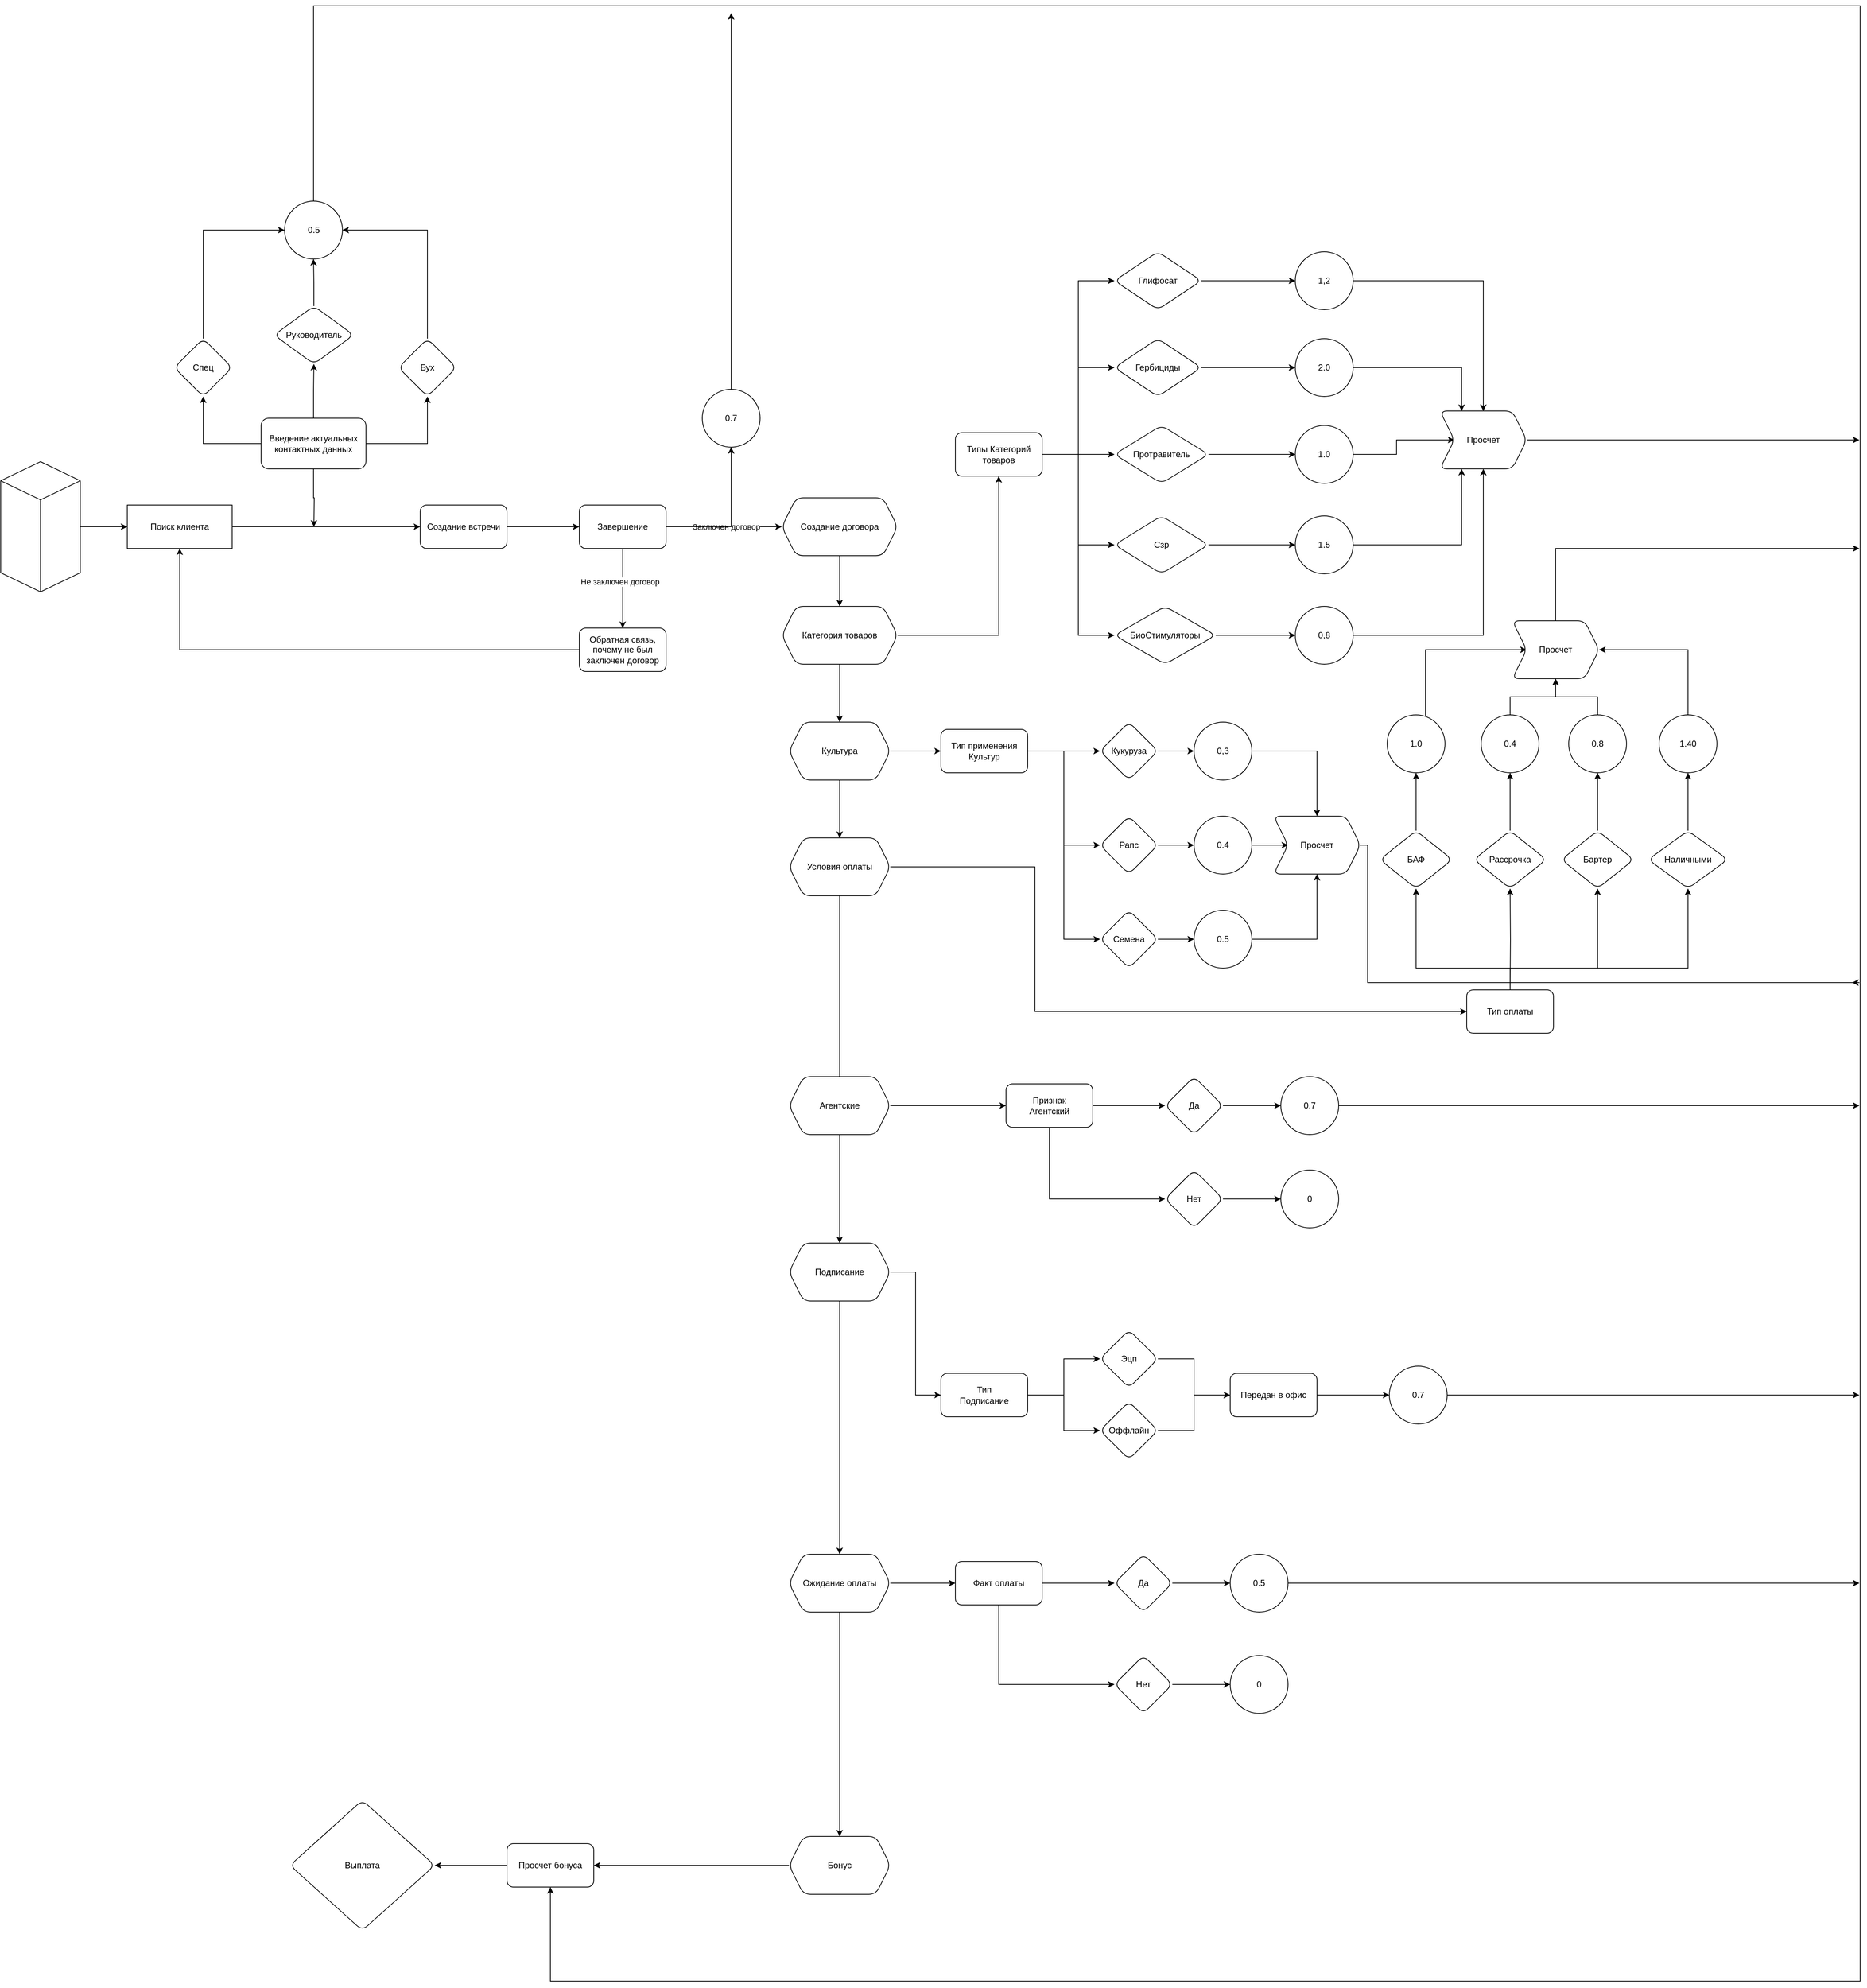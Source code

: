 <mxfile version="22.1.21" type="github">
  <diagram id="C5RBs43oDa-KdzZeNtuy" name="Page-1">
    <mxGraphModel dx="6012" dy="2959" grid="1" gridSize="10" guides="1" tooltips="1" connect="1" arrows="1" fold="1" page="1" pageScale="1" pageWidth="827" pageHeight="1169" math="0" shadow="0">
      <root>
        <mxCell id="WIyWlLk6GJQsqaUBKTNV-0" />
        <mxCell id="WIyWlLk6GJQsqaUBKTNV-1" parent="WIyWlLk6GJQsqaUBKTNV-0" />
        <mxCell id="WIyWlLk6GJQsqaUBKTNV-4" value="Yes" style="rounded=0;html=1;jettySize=auto;orthogonalLoop=1;fontSize=11;endArrow=block;endFill=0;endSize=8;strokeWidth=1;shadow=0;labelBackgroundColor=none;edgeStyle=orthogonalEdgeStyle;" parent="WIyWlLk6GJQsqaUBKTNV-1" edge="1">
          <mxGeometry y="20" relative="1" as="geometry">
            <mxPoint as="offset" />
            <mxPoint x="220" y="290" as="targetPoint" />
          </mxGeometry>
        </mxCell>
        <mxCell id="WIyWlLk6GJQsqaUBKTNV-5" value="No" style="edgeStyle=orthogonalEdgeStyle;rounded=0;html=1;jettySize=auto;orthogonalLoop=1;fontSize=11;endArrow=block;endFill=0;endSize=8;strokeWidth=1;shadow=0;labelBackgroundColor=none;" parent="WIyWlLk6GJQsqaUBKTNV-1" edge="1">
          <mxGeometry y="10" relative="1" as="geometry">
            <mxPoint as="offset" />
            <mxPoint x="270" y="210" as="sourcePoint" />
          </mxGeometry>
        </mxCell>
        <mxCell id="WIyWlLk6GJQsqaUBKTNV-8" value="No" style="rounded=0;html=1;jettySize=auto;orthogonalLoop=1;fontSize=11;endArrow=block;endFill=0;endSize=8;strokeWidth=1;shadow=0;labelBackgroundColor=none;edgeStyle=orthogonalEdgeStyle;" parent="WIyWlLk6GJQsqaUBKTNV-1" edge="1">
          <mxGeometry x="0.333" y="20" relative="1" as="geometry">
            <mxPoint as="offset" />
            <mxPoint x="220" y="430" as="targetPoint" />
          </mxGeometry>
        </mxCell>
        <mxCell id="WIyWlLk6GJQsqaUBKTNV-9" value="Yes" style="edgeStyle=orthogonalEdgeStyle;rounded=0;html=1;jettySize=auto;orthogonalLoop=1;fontSize=11;endArrow=block;endFill=0;endSize=8;strokeWidth=1;shadow=0;labelBackgroundColor=none;" parent="WIyWlLk6GJQsqaUBKTNV-1" edge="1">
          <mxGeometry y="10" relative="1" as="geometry">
            <mxPoint as="offset" />
            <mxPoint x="320" y="330" as="targetPoint" />
          </mxGeometry>
        </mxCell>
        <mxCell id="5p1ZKA-3Zw_9LjytfoNm-26" value="" style="edgeStyle=orthogonalEdgeStyle;rounded=0;orthogonalLoop=1;jettySize=auto;html=1;" parent="WIyWlLk6GJQsqaUBKTNV-1" source="5p1ZKA-3Zw_9LjytfoNm-1" target="5p1ZKA-3Zw_9LjytfoNm-25" edge="1">
          <mxGeometry relative="1" as="geometry" />
        </mxCell>
        <mxCell id="5p1ZKA-3Zw_9LjytfoNm-1" value="" style="html=1;whiteSpace=wrap;shape=isoCube2;backgroundOutline=1;isoAngle=15;" parent="WIyWlLk6GJQsqaUBKTNV-1" vertex="1">
          <mxGeometry x="-320" y="190" width="110" height="180" as="geometry" />
        </mxCell>
        <mxCell id="5p1ZKA-3Zw_9LjytfoNm-12" value="" style="edgeStyle=orthogonalEdgeStyle;rounded=0;orthogonalLoop=1;jettySize=auto;html=1;" parent="WIyWlLk6GJQsqaUBKTNV-1" source="5p1ZKA-3Zw_9LjytfoNm-4" target="5p1ZKA-3Zw_9LjytfoNm-11" edge="1">
          <mxGeometry relative="1" as="geometry" />
        </mxCell>
        <mxCell id="5p1ZKA-3Zw_9LjytfoNm-4" value="Создание встречи" style="rounded=1;whiteSpace=wrap;html=1;" parent="WIyWlLk6GJQsqaUBKTNV-1" vertex="1">
          <mxGeometry x="260" y="250" width="120" height="60" as="geometry" />
        </mxCell>
        <mxCell id="5p1ZKA-3Zw_9LjytfoNm-16" value="" style="edgeStyle=orthogonalEdgeStyle;rounded=0;orthogonalLoop=1;jettySize=auto;html=1;" parent="WIyWlLk6GJQsqaUBKTNV-1" source="5p1ZKA-3Zw_9LjytfoNm-11" target="5p1ZKA-3Zw_9LjytfoNm-15" edge="1">
          <mxGeometry relative="1" as="geometry" />
        </mxCell>
        <mxCell id="5p1ZKA-3Zw_9LjytfoNm-17" value="Не заключен договор" style="edgeLabel;html=1;align=center;verticalAlign=middle;resizable=0;points=[];" parent="5p1ZKA-3Zw_9LjytfoNm-16" vertex="1" connectable="0">
          <mxGeometry x="-0.092" y="-4" relative="1" as="geometry">
            <mxPoint y="-4" as="offset" />
          </mxGeometry>
        </mxCell>
        <mxCell id="5p1ZKA-3Zw_9LjytfoNm-23" style="edgeStyle=orthogonalEdgeStyle;rounded=0;orthogonalLoop=1;jettySize=auto;html=1;entryX=0;entryY=0.5;entryDx=0;entryDy=0;" parent="WIyWlLk6GJQsqaUBKTNV-1" source="5p1ZKA-3Zw_9LjytfoNm-11" target="5p1ZKA-3Zw_9LjytfoNm-21" edge="1">
          <mxGeometry relative="1" as="geometry" />
        </mxCell>
        <mxCell id="5p1ZKA-3Zw_9LjytfoNm-24" value="Заключен договор&lt;br&gt;" style="edgeLabel;html=1;align=center;verticalAlign=middle;resizable=0;points=[];" parent="5p1ZKA-3Zw_9LjytfoNm-23" vertex="1" connectable="0">
          <mxGeometry x="-0.3" y="1" relative="1" as="geometry">
            <mxPoint x="27" y="1" as="offset" />
          </mxGeometry>
        </mxCell>
        <mxCell id="5p1ZKA-3Zw_9LjytfoNm-77" value="" style="edgeStyle=orthogonalEdgeStyle;rounded=0;orthogonalLoop=1;jettySize=auto;html=1;" parent="WIyWlLk6GJQsqaUBKTNV-1" source="5p1ZKA-3Zw_9LjytfoNm-11" target="5p1ZKA-3Zw_9LjytfoNm-76" edge="1">
          <mxGeometry relative="1" as="geometry" />
        </mxCell>
        <mxCell id="5p1ZKA-3Zw_9LjytfoNm-11" value="Завершение" style="whiteSpace=wrap;html=1;rounded=1;" parent="WIyWlLk6GJQsqaUBKTNV-1" vertex="1">
          <mxGeometry x="480" y="250" width="120" height="60" as="geometry" />
        </mxCell>
        <mxCell id="5p1ZKA-3Zw_9LjytfoNm-18" style="edgeStyle=orthogonalEdgeStyle;rounded=0;orthogonalLoop=1;jettySize=auto;html=1;entryX=0.5;entryY=1;entryDx=0;entryDy=0;" parent="WIyWlLk6GJQsqaUBKTNV-1" source="5p1ZKA-3Zw_9LjytfoNm-15" target="5p1ZKA-3Zw_9LjytfoNm-25" edge="1">
          <mxGeometry relative="1" as="geometry">
            <mxPoint x="260" y="450" as="targetPoint" />
          </mxGeometry>
        </mxCell>
        <mxCell id="5p1ZKA-3Zw_9LjytfoNm-15" value="Обратная связь, почему не был заключен договор" style="whiteSpace=wrap;html=1;rounded=1;" parent="WIyWlLk6GJQsqaUBKTNV-1" vertex="1">
          <mxGeometry x="480" y="420" width="120" height="60" as="geometry" />
        </mxCell>
        <mxCell id="5p1ZKA-3Zw_9LjytfoNm-20" value="" style="edgeStyle=orthogonalEdgeStyle;rounded=0;orthogonalLoop=1;jettySize=auto;html=1;" parent="WIyWlLk6GJQsqaUBKTNV-1" source="5p1ZKA-3Zw_9LjytfoNm-21" target="5p1ZKA-3Zw_9LjytfoNm-22" edge="1">
          <mxGeometry relative="1" as="geometry" />
        </mxCell>
        <mxCell id="5p1ZKA-3Zw_9LjytfoNm-21" value="Создание договора" style="shape=hexagon;perimeter=hexagonPerimeter2;whiteSpace=wrap;html=1;fixedSize=1;rounded=1;" parent="WIyWlLk6GJQsqaUBKTNV-1" vertex="1">
          <mxGeometry x="760" y="240" width="160" height="80" as="geometry" />
        </mxCell>
        <mxCell id="5p1ZKA-3Zw_9LjytfoNm-53" value="" style="edgeStyle=orthogonalEdgeStyle;rounded=0;orthogonalLoop=1;jettySize=auto;html=1;" parent="WIyWlLk6GJQsqaUBKTNV-1" source="5p1ZKA-3Zw_9LjytfoNm-22" target="5p1ZKA-3Zw_9LjytfoNm-52" edge="1">
          <mxGeometry relative="1" as="geometry" />
        </mxCell>
        <mxCell id="5p1ZKA-3Zw_9LjytfoNm-67" value="" style="edgeStyle=orthogonalEdgeStyle;rounded=0;orthogonalLoop=1;jettySize=auto;html=1;" parent="WIyWlLk6GJQsqaUBKTNV-1" source="5p1ZKA-3Zw_9LjytfoNm-22" target="5p1ZKA-3Zw_9LjytfoNm-66" edge="1">
          <mxGeometry relative="1" as="geometry" />
        </mxCell>
        <mxCell id="5p1ZKA-3Zw_9LjytfoNm-22" value="Категория товаров&lt;br&gt;" style="shape=hexagon;perimeter=hexagonPerimeter2;whiteSpace=wrap;html=1;fixedSize=1;rounded=1;" parent="WIyWlLk6GJQsqaUBKTNV-1" vertex="1">
          <mxGeometry x="760" y="390" width="160" height="80" as="geometry" />
        </mxCell>
        <mxCell id="5p1ZKA-3Zw_9LjytfoNm-25" value="Поиск клиента" style="whiteSpace=wrap;html=1;" parent="WIyWlLk6GJQsqaUBKTNV-1" vertex="1">
          <mxGeometry x="-145" y="250" width="145" height="60" as="geometry" />
        </mxCell>
        <mxCell id="5p1ZKA-3Zw_9LjytfoNm-34" value="" style="edgeStyle=orthogonalEdgeStyle;rounded=0;orthogonalLoop=1;jettySize=auto;html=1;entryX=0;entryY=0.5;entryDx=0;entryDy=0;" parent="WIyWlLk6GJQsqaUBKTNV-1" source="5p1ZKA-3Zw_9LjytfoNm-25" target="5p1ZKA-3Zw_9LjytfoNm-4" edge="1">
          <mxGeometry relative="1" as="geometry">
            <mxPoint x="320" y="280" as="targetPoint" />
            <mxPoint x="-15" y="280" as="sourcePoint" />
          </mxGeometry>
        </mxCell>
        <mxCell id="5p1ZKA-3Zw_9LjytfoNm-40" style="edgeStyle=orthogonalEdgeStyle;rounded=0;orthogonalLoop=1;jettySize=auto;html=1;" parent="WIyWlLk6GJQsqaUBKTNV-1" source="5p1ZKA-3Zw_9LjytfoNm-33" edge="1">
          <mxGeometry relative="1" as="geometry">
            <mxPoint x="113" y="280" as="targetPoint" />
          </mxGeometry>
        </mxCell>
        <mxCell id="5p1ZKA-3Zw_9LjytfoNm-42" value="" style="edgeStyle=orthogonalEdgeStyle;rounded=0;orthogonalLoop=1;jettySize=auto;html=1;" parent="WIyWlLk6GJQsqaUBKTNV-1" source="5p1ZKA-3Zw_9LjytfoNm-33" target="5p1ZKA-3Zw_9LjytfoNm-41" edge="1">
          <mxGeometry relative="1" as="geometry" />
        </mxCell>
        <mxCell id="5p1ZKA-3Zw_9LjytfoNm-44" value="" style="edgeStyle=orthogonalEdgeStyle;rounded=0;orthogonalLoop=1;jettySize=auto;html=1;" parent="WIyWlLk6GJQsqaUBKTNV-1" source="5p1ZKA-3Zw_9LjytfoNm-33" target="5p1ZKA-3Zw_9LjytfoNm-43" edge="1">
          <mxGeometry relative="1" as="geometry" />
        </mxCell>
        <mxCell id="5p1ZKA-3Zw_9LjytfoNm-46" value="" style="edgeStyle=orthogonalEdgeStyle;rounded=0;orthogonalLoop=1;jettySize=auto;html=1;" parent="WIyWlLk6GJQsqaUBKTNV-1" source="5p1ZKA-3Zw_9LjytfoNm-33" target="5p1ZKA-3Zw_9LjytfoNm-45" edge="1">
          <mxGeometry relative="1" as="geometry" />
        </mxCell>
        <mxCell id="5p1ZKA-3Zw_9LjytfoNm-33" value="Введение актуальных контактных данных" style="rounded=1;whiteSpace=wrap;html=1;" parent="WIyWlLk6GJQsqaUBKTNV-1" vertex="1">
          <mxGeometry x="40" y="130" width="145" height="70" as="geometry" />
        </mxCell>
        <mxCell id="5p1ZKA-3Zw_9LjytfoNm-49" value="" style="edgeStyle=orthogonalEdgeStyle;rounded=0;orthogonalLoop=1;jettySize=auto;html=1;entryX=0;entryY=0.5;entryDx=0;entryDy=0;exitX=0.5;exitY=0;exitDx=0;exitDy=0;" parent="WIyWlLk6GJQsqaUBKTNV-1" source="5p1ZKA-3Zw_9LjytfoNm-41" target="5p1ZKA-3Zw_9LjytfoNm-48" edge="1">
          <mxGeometry relative="1" as="geometry" />
        </mxCell>
        <mxCell id="5p1ZKA-3Zw_9LjytfoNm-41" value="Спец" style="rhombus;whiteSpace=wrap;html=1;rounded=1;" parent="WIyWlLk6GJQsqaUBKTNV-1" vertex="1">
          <mxGeometry x="-80" y="20" width="80" height="80" as="geometry" />
        </mxCell>
        <mxCell id="5p1ZKA-3Zw_9LjytfoNm-50" style="edgeStyle=orthogonalEdgeStyle;rounded=0;orthogonalLoop=1;jettySize=auto;html=1;" parent="WIyWlLk6GJQsqaUBKTNV-1" source="5p1ZKA-3Zw_9LjytfoNm-43" target="5p1ZKA-3Zw_9LjytfoNm-48" edge="1">
          <mxGeometry relative="1" as="geometry" />
        </mxCell>
        <mxCell id="5p1ZKA-3Zw_9LjytfoNm-43" value="Руководитель&lt;br&gt;" style="rhombus;whiteSpace=wrap;html=1;rounded=1;" parent="WIyWlLk6GJQsqaUBKTNV-1" vertex="1">
          <mxGeometry x="58" y="-25" width="110" height="80" as="geometry" />
        </mxCell>
        <mxCell id="5p1ZKA-3Zw_9LjytfoNm-51" style="edgeStyle=orthogonalEdgeStyle;rounded=0;orthogonalLoop=1;jettySize=auto;html=1;exitX=0.5;exitY=0;exitDx=0;exitDy=0;entryX=1;entryY=0.5;entryDx=0;entryDy=0;" parent="WIyWlLk6GJQsqaUBKTNV-1" source="5p1ZKA-3Zw_9LjytfoNm-45" target="5p1ZKA-3Zw_9LjytfoNm-48" edge="1">
          <mxGeometry relative="1" as="geometry" />
        </mxCell>
        <mxCell id="5p1ZKA-3Zw_9LjytfoNm-45" value="Бух" style="rhombus;whiteSpace=wrap;html=1;rounded=1;" parent="WIyWlLk6GJQsqaUBKTNV-1" vertex="1">
          <mxGeometry x="230" y="20" width="80" height="80" as="geometry" />
        </mxCell>
        <mxCell id="RjRyZYwcBxq85FyGvVtr-54" style="edgeStyle=orthogonalEdgeStyle;rounded=0;orthogonalLoop=1;jettySize=auto;html=1;entryX=0.5;entryY=1;entryDx=0;entryDy=0;" edge="1" parent="WIyWlLk6GJQsqaUBKTNV-1" source="5p1ZKA-3Zw_9LjytfoNm-48" target="RjRyZYwcBxq85FyGvVtr-50">
          <mxGeometry relative="1" as="geometry">
            <mxPoint x="460" y="2300" as="targetPoint" />
            <Array as="points">
              <mxPoint x="113" y="-440" />
              <mxPoint x="2251" y="-440" />
              <mxPoint x="2251" y="2290" />
              <mxPoint x="440" y="2290" />
            </Array>
          </mxGeometry>
        </mxCell>
        <mxCell id="5p1ZKA-3Zw_9LjytfoNm-48" value="0.5" style="ellipse;whiteSpace=wrap;html=1;rounded=1;" parent="WIyWlLk6GJQsqaUBKTNV-1" vertex="1">
          <mxGeometry x="72.5" y="-170" width="80" height="80" as="geometry" />
        </mxCell>
        <mxCell id="5p1ZKA-3Zw_9LjytfoNm-57" value="" style="edgeStyle=orthogonalEdgeStyle;rounded=0;orthogonalLoop=1;jettySize=auto;html=1;" parent="WIyWlLk6GJQsqaUBKTNV-1" source="5p1ZKA-3Zw_9LjytfoNm-52" target="5p1ZKA-3Zw_9LjytfoNm-56" edge="1">
          <mxGeometry relative="1" as="geometry" />
        </mxCell>
        <mxCell id="5p1ZKA-3Zw_9LjytfoNm-59" value="" style="edgeStyle=orthogonalEdgeStyle;rounded=0;orthogonalLoop=1;jettySize=auto;html=1;entryX=0;entryY=0.5;entryDx=0;entryDy=0;" parent="WIyWlLk6GJQsqaUBKTNV-1" source="5p1ZKA-3Zw_9LjytfoNm-52" target="5p1ZKA-3Zw_9LjytfoNm-58" edge="1">
          <mxGeometry relative="1" as="geometry" />
        </mxCell>
        <mxCell id="5p1ZKA-3Zw_9LjytfoNm-61" value="" style="edgeStyle=orthogonalEdgeStyle;rounded=0;orthogonalLoop=1;jettySize=auto;html=1;entryX=0;entryY=0.5;entryDx=0;entryDy=0;" parent="WIyWlLk6GJQsqaUBKTNV-1" source="5p1ZKA-3Zw_9LjytfoNm-52" target="5p1ZKA-3Zw_9LjytfoNm-60" edge="1">
          <mxGeometry relative="1" as="geometry">
            <Array as="points">
              <mxPoint x="1170" y="180" />
              <mxPoint x="1170" y="305" />
            </Array>
          </mxGeometry>
        </mxCell>
        <mxCell id="5p1ZKA-3Zw_9LjytfoNm-52" value="Типы Категорий товаров" style="whiteSpace=wrap;html=1;rounded=1;" parent="WIyWlLk6GJQsqaUBKTNV-1" vertex="1">
          <mxGeometry x="1000" y="150" width="120" height="60" as="geometry" />
        </mxCell>
        <mxCell id="RjRyZYwcBxq85FyGvVtr-25" value="" style="edgeStyle=orthogonalEdgeStyle;rounded=0;orthogonalLoop=1;jettySize=auto;html=1;" edge="1" parent="WIyWlLk6GJQsqaUBKTNV-1" source="5p1ZKA-3Zw_9LjytfoNm-56" target="RjRyZYwcBxq85FyGvVtr-24">
          <mxGeometry relative="1" as="geometry" />
        </mxCell>
        <mxCell id="5p1ZKA-3Zw_9LjytfoNm-56" value="Протравитель&lt;br&gt;" style="rhombus;whiteSpace=wrap;html=1;rounded=1;" parent="WIyWlLk6GJQsqaUBKTNV-1" vertex="1">
          <mxGeometry x="1220" y="140" width="130" height="80" as="geometry" />
        </mxCell>
        <mxCell id="RjRyZYwcBxq85FyGvVtr-23" value="" style="edgeStyle=orthogonalEdgeStyle;rounded=0;orthogonalLoop=1;jettySize=auto;html=1;" edge="1" parent="WIyWlLk6GJQsqaUBKTNV-1" source="5p1ZKA-3Zw_9LjytfoNm-58" target="RjRyZYwcBxq85FyGvVtr-22">
          <mxGeometry relative="1" as="geometry" />
        </mxCell>
        <mxCell id="5p1ZKA-3Zw_9LjytfoNm-58" value="Гербициды" style="rhombus;whiteSpace=wrap;html=1;rounded=1;" parent="WIyWlLk6GJQsqaUBKTNV-1" vertex="1">
          <mxGeometry x="1220" y="20" width="120" height="80" as="geometry" />
        </mxCell>
        <mxCell id="RjRyZYwcBxq85FyGvVtr-27" value="" style="edgeStyle=orthogonalEdgeStyle;rounded=0;orthogonalLoop=1;jettySize=auto;html=1;" edge="1" parent="WIyWlLk6GJQsqaUBKTNV-1" source="5p1ZKA-3Zw_9LjytfoNm-60" target="RjRyZYwcBxq85FyGvVtr-26">
          <mxGeometry relative="1" as="geometry" />
        </mxCell>
        <mxCell id="5p1ZKA-3Zw_9LjytfoNm-60" value="Сзр" style="rhombus;whiteSpace=wrap;html=1;rounded=1;" parent="WIyWlLk6GJQsqaUBKTNV-1" vertex="1">
          <mxGeometry x="1220" y="265" width="130" height="80" as="geometry" />
        </mxCell>
        <mxCell id="5p1ZKA-3Zw_9LjytfoNm-62" value="" style="edgeStyle=orthogonalEdgeStyle;rounded=0;orthogonalLoop=1;jettySize=auto;html=1;exitX=1;exitY=0.5;exitDx=0;exitDy=0;entryX=0;entryY=0.5;entryDx=0;entryDy=0;" parent="WIyWlLk6GJQsqaUBKTNV-1" source="5p1ZKA-3Zw_9LjytfoNm-52" target="5p1ZKA-3Zw_9LjytfoNm-63" edge="1">
          <mxGeometry relative="1" as="geometry">
            <mxPoint x="1120" y="300" as="sourcePoint" />
            <Array as="points">
              <mxPoint x="1170" y="180" />
              <mxPoint x="1170" y="430" />
            </Array>
          </mxGeometry>
        </mxCell>
        <mxCell id="RjRyZYwcBxq85FyGvVtr-29" value="" style="edgeStyle=orthogonalEdgeStyle;rounded=0;orthogonalLoop=1;jettySize=auto;html=1;" edge="1" parent="WIyWlLk6GJQsqaUBKTNV-1" source="5p1ZKA-3Zw_9LjytfoNm-63" target="RjRyZYwcBxq85FyGvVtr-28">
          <mxGeometry relative="1" as="geometry" />
        </mxCell>
        <mxCell id="5p1ZKA-3Zw_9LjytfoNm-63" value="БиоСтимуляторы&lt;br&gt;" style="rhombus;whiteSpace=wrap;html=1;rounded=1;" parent="WIyWlLk6GJQsqaUBKTNV-1" vertex="1">
          <mxGeometry x="1220" y="390" width="140" height="80" as="geometry" />
        </mxCell>
        <mxCell id="5p1ZKA-3Zw_9LjytfoNm-64" value="" style="edgeStyle=orthogonalEdgeStyle;rounded=0;orthogonalLoop=1;jettySize=auto;html=1;entryX=0;entryY=0.5;entryDx=0;entryDy=0;exitX=1;exitY=0.5;exitDx=0;exitDy=0;" parent="WIyWlLk6GJQsqaUBKTNV-1" source="5p1ZKA-3Zw_9LjytfoNm-52" target="5p1ZKA-3Zw_9LjytfoNm-65" edge="1">
          <mxGeometry relative="1" as="geometry">
            <mxPoint x="1120" y="160" as="sourcePoint" />
          </mxGeometry>
        </mxCell>
        <mxCell id="RjRyZYwcBxq85FyGvVtr-21" value="" style="edgeStyle=orthogonalEdgeStyle;rounded=0;orthogonalLoop=1;jettySize=auto;html=1;" edge="1" parent="WIyWlLk6GJQsqaUBKTNV-1" source="5p1ZKA-3Zw_9LjytfoNm-65" target="RjRyZYwcBxq85FyGvVtr-20">
          <mxGeometry relative="1" as="geometry" />
        </mxCell>
        <mxCell id="5p1ZKA-3Zw_9LjytfoNm-65" value="Глифосат" style="rhombus;whiteSpace=wrap;html=1;rounded=1;" parent="WIyWlLk6GJQsqaUBKTNV-1" vertex="1">
          <mxGeometry x="1220" y="-100" width="120" height="80" as="geometry" />
        </mxCell>
        <mxCell id="5p1ZKA-3Zw_9LjytfoNm-69" value="" style="edgeStyle=orthogonalEdgeStyle;rounded=0;orthogonalLoop=1;jettySize=auto;html=1;" parent="WIyWlLk6GJQsqaUBKTNV-1" source="5p1ZKA-3Zw_9LjytfoNm-66" target="5p1ZKA-3Zw_9LjytfoNm-68" edge="1">
          <mxGeometry relative="1" as="geometry" />
        </mxCell>
        <mxCell id="5p1ZKA-3Zw_9LjytfoNm-79" value="" style="edgeStyle=orthogonalEdgeStyle;rounded=0;orthogonalLoop=1;jettySize=auto;html=1;" parent="WIyWlLk6GJQsqaUBKTNV-1" source="5p1ZKA-3Zw_9LjytfoNm-66" target="5p1ZKA-3Zw_9LjytfoNm-78" edge="1">
          <mxGeometry relative="1" as="geometry" />
        </mxCell>
        <mxCell id="5p1ZKA-3Zw_9LjytfoNm-66" value="Культура" style="shape=hexagon;perimeter=hexagonPerimeter2;whiteSpace=wrap;html=1;fixedSize=1;rounded=1;" parent="WIyWlLk6GJQsqaUBKTNV-1" vertex="1">
          <mxGeometry x="770" y="550" width="140" height="80" as="geometry" />
        </mxCell>
        <mxCell id="5p1ZKA-3Zw_9LjytfoNm-71" value="" style="edgeStyle=orthogonalEdgeStyle;rounded=0;orthogonalLoop=1;jettySize=auto;html=1;" parent="WIyWlLk6GJQsqaUBKTNV-1" source="5p1ZKA-3Zw_9LjytfoNm-68" target="5p1ZKA-3Zw_9LjytfoNm-70" edge="1">
          <mxGeometry relative="1" as="geometry" />
        </mxCell>
        <mxCell id="5p1ZKA-3Zw_9LjytfoNm-73" value="" style="edgeStyle=orthogonalEdgeStyle;rounded=0;orthogonalLoop=1;jettySize=auto;html=1;entryX=0;entryY=0.5;entryDx=0;entryDy=0;" parent="WIyWlLk6GJQsqaUBKTNV-1" source="5p1ZKA-3Zw_9LjytfoNm-68" target="5p1ZKA-3Zw_9LjytfoNm-72" edge="1">
          <mxGeometry relative="1" as="geometry" />
        </mxCell>
        <mxCell id="5p1ZKA-3Zw_9LjytfoNm-68" value="Тип применения Культур" style="whiteSpace=wrap;html=1;rounded=1;" parent="WIyWlLk6GJQsqaUBKTNV-1" vertex="1">
          <mxGeometry x="980" y="560" width="120" height="60" as="geometry" />
        </mxCell>
        <mxCell id="RjRyZYwcBxq85FyGvVtr-35" value="" style="edgeStyle=orthogonalEdgeStyle;rounded=0;orthogonalLoop=1;jettySize=auto;html=1;" edge="1" parent="WIyWlLk6GJQsqaUBKTNV-1" source="5p1ZKA-3Zw_9LjytfoNm-70" target="RjRyZYwcBxq85FyGvVtr-34">
          <mxGeometry relative="1" as="geometry" />
        </mxCell>
        <mxCell id="5p1ZKA-3Zw_9LjytfoNm-70" value="Кукуруза" style="rhombus;whiteSpace=wrap;html=1;rounded=1;" parent="WIyWlLk6GJQsqaUBKTNV-1" vertex="1">
          <mxGeometry x="1200" y="550" width="80" height="80" as="geometry" />
        </mxCell>
        <mxCell id="RjRyZYwcBxq85FyGvVtr-33" value="" style="edgeStyle=orthogonalEdgeStyle;rounded=0;orthogonalLoop=1;jettySize=auto;html=1;" edge="1" parent="WIyWlLk6GJQsqaUBKTNV-1" source="5p1ZKA-3Zw_9LjytfoNm-72" target="RjRyZYwcBxq85FyGvVtr-32">
          <mxGeometry relative="1" as="geometry" />
        </mxCell>
        <mxCell id="5p1ZKA-3Zw_9LjytfoNm-72" value="Рапс" style="rhombus;whiteSpace=wrap;html=1;rounded=1;" parent="WIyWlLk6GJQsqaUBKTNV-1" vertex="1">
          <mxGeometry x="1200" y="680" width="80" height="80" as="geometry" />
        </mxCell>
        <mxCell id="5p1ZKA-3Zw_9LjytfoNm-74" value="" style="edgeStyle=orthogonalEdgeStyle;rounded=0;orthogonalLoop=1;jettySize=auto;html=1;entryX=0;entryY=0.5;entryDx=0;entryDy=0;exitX=1;exitY=0.5;exitDx=0;exitDy=0;" parent="WIyWlLk6GJQsqaUBKTNV-1" source="5p1ZKA-3Zw_9LjytfoNm-68" target="5p1ZKA-3Zw_9LjytfoNm-75" edge="1">
          <mxGeometry relative="1" as="geometry">
            <mxPoint x="1100" y="720" as="sourcePoint" />
          </mxGeometry>
        </mxCell>
        <mxCell id="RjRyZYwcBxq85FyGvVtr-31" value="" style="edgeStyle=orthogonalEdgeStyle;rounded=0;orthogonalLoop=1;jettySize=auto;html=1;" edge="1" parent="WIyWlLk6GJQsqaUBKTNV-1" source="5p1ZKA-3Zw_9LjytfoNm-75" target="RjRyZYwcBxq85FyGvVtr-30">
          <mxGeometry relative="1" as="geometry" />
        </mxCell>
        <mxCell id="5p1ZKA-3Zw_9LjytfoNm-75" value="Семена" style="rhombus;whiteSpace=wrap;html=1;rounded=1;" parent="WIyWlLk6GJQsqaUBKTNV-1" vertex="1">
          <mxGeometry x="1200" y="810" width="80" height="80" as="geometry" />
        </mxCell>
        <mxCell id="RjRyZYwcBxq85FyGvVtr-56" style="edgeStyle=orthogonalEdgeStyle;rounded=0;orthogonalLoop=1;jettySize=auto;html=1;" edge="1" parent="WIyWlLk6GJQsqaUBKTNV-1" source="5p1ZKA-3Zw_9LjytfoNm-76">
          <mxGeometry relative="1" as="geometry">
            <mxPoint x="690" y="-430" as="targetPoint" />
          </mxGeometry>
        </mxCell>
        <mxCell id="5p1ZKA-3Zw_9LjytfoNm-76" value="0.7" style="ellipse;whiteSpace=wrap;html=1;rounded=1;" parent="WIyWlLk6GJQsqaUBKTNV-1" vertex="1">
          <mxGeometry x="650" y="90" width="80" height="80" as="geometry" />
        </mxCell>
        <mxCell id="5p1ZKA-3Zw_9LjytfoNm-81" value="" style="edgeStyle=orthogonalEdgeStyle;rounded=0;orthogonalLoop=1;jettySize=auto;html=1;" parent="WIyWlLk6GJQsqaUBKTNV-1" source="5p1ZKA-3Zw_9LjytfoNm-78" target="5p1ZKA-3Zw_9LjytfoNm-80" edge="1">
          <mxGeometry relative="1" as="geometry" />
        </mxCell>
        <mxCell id="5p1ZKA-3Zw_9LjytfoNm-85" value="" style="edgeStyle=orthogonalEdgeStyle;rounded=0;orthogonalLoop=1;jettySize=auto;html=1;entryX=0;entryY=0.5;entryDx=0;entryDy=0;" parent="WIyWlLk6GJQsqaUBKTNV-1" source="5p1ZKA-3Zw_9LjytfoNm-78" target="5p1ZKA-3Zw_9LjytfoNm-84" edge="1">
          <mxGeometry relative="1" as="geometry">
            <Array as="points">
              <mxPoint x="1110" y="750" />
              <mxPoint x="1110" y="950" />
            </Array>
          </mxGeometry>
        </mxCell>
        <mxCell id="5p1ZKA-3Zw_9LjytfoNm-78" value="Условия оплаты&lt;br&gt;" style="shape=hexagon;perimeter=hexagonPerimeter2;whiteSpace=wrap;html=1;fixedSize=1;rounded=1;" parent="WIyWlLk6GJQsqaUBKTNV-1" vertex="1">
          <mxGeometry x="770" y="710" width="140" height="80" as="geometry" />
        </mxCell>
        <mxCell id="5p1ZKA-3Zw_9LjytfoNm-83" value="" style="edgeStyle=orthogonalEdgeStyle;rounded=0;orthogonalLoop=1;jettySize=auto;html=1;entryX=0;entryY=0.5;entryDx=0;entryDy=0;" parent="WIyWlLk6GJQsqaUBKTNV-1" source="5p1ZKA-3Zw_9LjytfoNm-80" target="5p1ZKA-3Zw_9LjytfoNm-82" edge="1">
          <mxGeometry relative="1" as="geometry" />
        </mxCell>
        <mxCell id="RjRyZYwcBxq85FyGvVtr-13" value="" style="edgeStyle=orthogonalEdgeStyle;rounded=0;orthogonalLoop=1;jettySize=auto;html=1;" edge="1" parent="WIyWlLk6GJQsqaUBKTNV-1" source="5p1ZKA-3Zw_9LjytfoNm-80" target="RjRyZYwcBxq85FyGvVtr-12">
          <mxGeometry relative="1" as="geometry" />
        </mxCell>
        <mxCell id="5p1ZKA-3Zw_9LjytfoNm-80" value="Подписание" style="shape=hexagon;perimeter=hexagonPerimeter2;whiteSpace=wrap;html=1;fixedSize=1;rounded=1;" parent="WIyWlLk6GJQsqaUBKTNV-1" vertex="1">
          <mxGeometry x="770" y="1270" width="140" height="80" as="geometry" />
        </mxCell>
        <mxCell id="5p1ZKA-3Zw_9LjytfoNm-87" value="" style="edgeStyle=orthogonalEdgeStyle;rounded=0;orthogonalLoop=1;jettySize=auto;html=1;entryX=0;entryY=0.5;entryDx=0;entryDy=0;" parent="WIyWlLk6GJQsqaUBKTNV-1" source="5p1ZKA-3Zw_9LjytfoNm-82" target="5p1ZKA-3Zw_9LjytfoNm-86" edge="1">
          <mxGeometry relative="1" as="geometry" />
        </mxCell>
        <mxCell id="5p1ZKA-3Zw_9LjytfoNm-89" value="" style="edgeStyle=orthogonalEdgeStyle;rounded=0;orthogonalLoop=1;jettySize=auto;html=1;" parent="WIyWlLk6GJQsqaUBKTNV-1" source="5p1ZKA-3Zw_9LjytfoNm-82" target="5p1ZKA-3Zw_9LjytfoNm-88" edge="1">
          <mxGeometry relative="1" as="geometry" />
        </mxCell>
        <mxCell id="5p1ZKA-3Zw_9LjytfoNm-82" value="Тип &lt;br&gt;Подписание" style="whiteSpace=wrap;html=1;rounded=1;" parent="WIyWlLk6GJQsqaUBKTNV-1" vertex="1">
          <mxGeometry x="980" y="1450" width="120" height="60" as="geometry" />
        </mxCell>
        <mxCell id="5p1ZKA-3Zw_9LjytfoNm-96" value="" style="edgeStyle=orthogonalEdgeStyle;rounded=0;orthogonalLoop=1;jettySize=auto;html=1;" parent="WIyWlLk6GJQsqaUBKTNV-1" target="5p1ZKA-3Zw_9LjytfoNm-95" edge="1">
          <mxGeometry relative="1" as="geometry">
            <mxPoint x="1767" y="920" as="sourcePoint" />
          </mxGeometry>
        </mxCell>
        <mxCell id="5p1ZKA-3Zw_9LjytfoNm-103" style="edgeStyle=orthogonalEdgeStyle;rounded=0;orthogonalLoop=1;jettySize=auto;html=1;exitX=0.5;exitY=0;exitDx=0;exitDy=0;" parent="WIyWlLk6GJQsqaUBKTNV-1" edge="1">
          <mxGeometry relative="1" as="geometry">
            <mxPoint x="1888" y="780" as="targetPoint" />
            <mxPoint x="1778" y="920" as="sourcePoint" />
            <Array as="points">
              <mxPoint x="1767" y="920" />
              <mxPoint x="1767" y="890" />
              <mxPoint x="1888" y="890" />
            </Array>
          </mxGeometry>
        </mxCell>
        <mxCell id="5p1ZKA-3Zw_9LjytfoNm-106" value="" style="edgeStyle=orthogonalEdgeStyle;rounded=0;orthogonalLoop=1;jettySize=auto;html=1;exitX=0.5;exitY=0;exitDx=0;exitDy=0;entryX=0.5;entryY=1;entryDx=0;entryDy=0;" parent="WIyWlLk6GJQsqaUBKTNV-1" source="5p1ZKA-3Zw_9LjytfoNm-84" target="5p1ZKA-3Zw_9LjytfoNm-99" edge="1">
          <mxGeometry relative="1" as="geometry">
            <mxPoint x="1778" y="920" as="sourcePoint" />
            <Array as="points">
              <mxPoint x="1767" y="890" />
              <mxPoint x="2013" y="890" />
            </Array>
          </mxGeometry>
        </mxCell>
        <mxCell id="5p1ZKA-3Zw_9LjytfoNm-111" style="edgeStyle=orthogonalEdgeStyle;rounded=0;orthogonalLoop=1;jettySize=auto;html=1;entryX=0.5;entryY=1;entryDx=0;entryDy=0;" parent="WIyWlLk6GJQsqaUBKTNV-1" source="5p1ZKA-3Zw_9LjytfoNm-84" target="5p1ZKA-3Zw_9LjytfoNm-110" edge="1">
          <mxGeometry relative="1" as="geometry">
            <Array as="points">
              <mxPoint x="1767" y="890" />
              <mxPoint x="1637" y="890" />
            </Array>
          </mxGeometry>
        </mxCell>
        <mxCell id="5p1ZKA-3Zw_9LjytfoNm-84" value="Тип оплаты" style="whiteSpace=wrap;html=1;rounded=1;" parent="WIyWlLk6GJQsqaUBKTNV-1" vertex="1">
          <mxGeometry x="1707" y="920" width="120" height="60" as="geometry" />
        </mxCell>
        <mxCell id="5p1ZKA-3Zw_9LjytfoNm-91" value="" style="edgeStyle=orthogonalEdgeStyle;rounded=0;orthogonalLoop=1;jettySize=auto;html=1;" parent="WIyWlLk6GJQsqaUBKTNV-1" source="5p1ZKA-3Zw_9LjytfoNm-86" target="5p1ZKA-3Zw_9LjytfoNm-90" edge="1">
          <mxGeometry relative="1" as="geometry" />
        </mxCell>
        <mxCell id="5p1ZKA-3Zw_9LjytfoNm-86" value="Оффлайн" style="rhombus;whiteSpace=wrap;html=1;rounded=1;" parent="WIyWlLk6GJQsqaUBKTNV-1" vertex="1">
          <mxGeometry x="1200" y="1489" width="80" height="80" as="geometry" />
        </mxCell>
        <mxCell id="5p1ZKA-3Zw_9LjytfoNm-92" style="edgeStyle=orthogonalEdgeStyle;rounded=0;orthogonalLoop=1;jettySize=auto;html=1;entryX=0;entryY=0.5;entryDx=0;entryDy=0;" parent="WIyWlLk6GJQsqaUBKTNV-1" source="5p1ZKA-3Zw_9LjytfoNm-88" target="5p1ZKA-3Zw_9LjytfoNm-90" edge="1">
          <mxGeometry relative="1" as="geometry" />
        </mxCell>
        <mxCell id="5p1ZKA-3Zw_9LjytfoNm-88" value="Эцп" style="rhombus;whiteSpace=wrap;html=1;rounded=1;" parent="WIyWlLk6GJQsqaUBKTNV-1" vertex="1">
          <mxGeometry x="1200" y="1390" width="80" height="80" as="geometry" />
        </mxCell>
        <mxCell id="5p1ZKA-3Zw_9LjytfoNm-94" value="" style="edgeStyle=orthogonalEdgeStyle;rounded=0;orthogonalLoop=1;jettySize=auto;html=1;" parent="WIyWlLk6GJQsqaUBKTNV-1" source="5p1ZKA-3Zw_9LjytfoNm-90" target="5p1ZKA-3Zw_9LjytfoNm-93" edge="1">
          <mxGeometry relative="1" as="geometry" />
        </mxCell>
        <mxCell id="5p1ZKA-3Zw_9LjytfoNm-90" value="Передан в офис" style="whiteSpace=wrap;html=1;rounded=1;" parent="WIyWlLk6GJQsqaUBKTNV-1" vertex="1">
          <mxGeometry x="1380" y="1450" width="120" height="60" as="geometry" />
        </mxCell>
        <mxCell id="RjRyZYwcBxq85FyGvVtr-84" style="edgeStyle=orthogonalEdgeStyle;rounded=0;orthogonalLoop=1;jettySize=auto;html=1;" edge="1" parent="WIyWlLk6GJQsqaUBKTNV-1" source="5p1ZKA-3Zw_9LjytfoNm-93">
          <mxGeometry relative="1" as="geometry">
            <mxPoint x="2250" y="1480.0" as="targetPoint" />
          </mxGeometry>
        </mxCell>
        <mxCell id="5p1ZKA-3Zw_9LjytfoNm-93" value="0.7&lt;br&gt;" style="ellipse;whiteSpace=wrap;html=1;rounded=1;" parent="WIyWlLk6GJQsqaUBKTNV-1" vertex="1">
          <mxGeometry x="1600" y="1440" width="80" height="80" as="geometry" />
        </mxCell>
        <mxCell id="RjRyZYwcBxq85FyGvVtr-39" value="" style="edgeStyle=orthogonalEdgeStyle;rounded=0;orthogonalLoop=1;jettySize=auto;html=1;" edge="1" parent="WIyWlLk6GJQsqaUBKTNV-1" source="5p1ZKA-3Zw_9LjytfoNm-95" target="RjRyZYwcBxq85FyGvVtr-38">
          <mxGeometry relative="1" as="geometry" />
        </mxCell>
        <mxCell id="5p1ZKA-3Zw_9LjytfoNm-95" value="Рассрочка" style="rhombus;whiteSpace=wrap;html=1;rounded=1;" parent="WIyWlLk6GJQsqaUBKTNV-1" vertex="1">
          <mxGeometry x="1717" y="700" width="100" height="80" as="geometry" />
        </mxCell>
        <mxCell id="RjRyZYwcBxq85FyGvVtr-43" value="" style="edgeStyle=orthogonalEdgeStyle;rounded=0;orthogonalLoop=1;jettySize=auto;html=1;" edge="1" parent="WIyWlLk6GJQsqaUBKTNV-1" source="5p1ZKA-3Zw_9LjytfoNm-99" target="RjRyZYwcBxq85FyGvVtr-42">
          <mxGeometry relative="1" as="geometry" />
        </mxCell>
        <mxCell id="5p1ZKA-3Zw_9LjytfoNm-99" value="Наличными" style="rhombus;whiteSpace=wrap;html=1;rounded=1;" parent="WIyWlLk6GJQsqaUBKTNV-1" vertex="1">
          <mxGeometry x="1958" y="700" width="110" height="80" as="geometry" />
        </mxCell>
        <mxCell id="RjRyZYwcBxq85FyGvVtr-41" value="" style="edgeStyle=orthogonalEdgeStyle;rounded=0;orthogonalLoop=1;jettySize=auto;html=1;" edge="1" parent="WIyWlLk6GJQsqaUBKTNV-1" source="5p1ZKA-3Zw_9LjytfoNm-105" target="RjRyZYwcBxq85FyGvVtr-40">
          <mxGeometry relative="1" as="geometry" />
        </mxCell>
        <mxCell id="5p1ZKA-3Zw_9LjytfoNm-105" value="Бартер" style="rhombus;whiteSpace=wrap;html=1;rounded=1;" parent="WIyWlLk6GJQsqaUBKTNV-1" vertex="1">
          <mxGeometry x="1838" y="700" width="100" height="80" as="geometry" />
        </mxCell>
        <mxCell id="RjRyZYwcBxq85FyGvVtr-37" value="" style="edgeStyle=orthogonalEdgeStyle;rounded=0;orthogonalLoop=1;jettySize=auto;html=1;" edge="1" parent="WIyWlLk6GJQsqaUBKTNV-1" source="5p1ZKA-3Zw_9LjytfoNm-110" target="RjRyZYwcBxq85FyGvVtr-36">
          <mxGeometry relative="1" as="geometry" />
        </mxCell>
        <mxCell id="5p1ZKA-3Zw_9LjytfoNm-110" value="БАФ" style="rhombus;whiteSpace=wrap;html=1;rounded=1;" parent="WIyWlLk6GJQsqaUBKTNV-1" vertex="1">
          <mxGeometry x="1587" y="700" width="100" height="80" as="geometry" />
        </mxCell>
        <mxCell id="RjRyZYwcBxq85FyGvVtr-3" value="" style="edgeStyle=orthogonalEdgeStyle;rounded=0;orthogonalLoop=1;jettySize=auto;html=1;" edge="1" parent="WIyWlLk6GJQsqaUBKTNV-1" source="RjRyZYwcBxq85FyGvVtr-0" target="RjRyZYwcBxq85FyGvVtr-2">
          <mxGeometry relative="1" as="geometry" />
        </mxCell>
        <mxCell id="RjRyZYwcBxq85FyGvVtr-0" value="Агентские" style="shape=hexagon;perimeter=hexagonPerimeter2;whiteSpace=wrap;html=1;fixedSize=1;rounded=1;" vertex="1" parent="WIyWlLk6GJQsqaUBKTNV-1">
          <mxGeometry x="770" y="1040" width="140" height="80" as="geometry" />
        </mxCell>
        <mxCell id="RjRyZYwcBxq85FyGvVtr-5" value="" style="edgeStyle=orthogonalEdgeStyle;rounded=0;orthogonalLoop=1;jettySize=auto;html=1;" edge="1" parent="WIyWlLk6GJQsqaUBKTNV-1" source="RjRyZYwcBxq85FyGvVtr-2" target="RjRyZYwcBxq85FyGvVtr-4">
          <mxGeometry relative="1" as="geometry" />
        </mxCell>
        <mxCell id="RjRyZYwcBxq85FyGvVtr-7" value="" style="edgeStyle=orthogonalEdgeStyle;rounded=0;orthogonalLoop=1;jettySize=auto;html=1;" edge="1" parent="WIyWlLk6GJQsqaUBKTNV-1" source="RjRyZYwcBxq85FyGvVtr-2" target="RjRyZYwcBxq85FyGvVtr-6">
          <mxGeometry relative="1" as="geometry">
            <Array as="points">
              <mxPoint x="1130" y="1209" />
            </Array>
          </mxGeometry>
        </mxCell>
        <mxCell id="RjRyZYwcBxq85FyGvVtr-2" value="Признак&lt;br&gt;Агентский" style="whiteSpace=wrap;html=1;rounded=1;" vertex="1" parent="WIyWlLk6GJQsqaUBKTNV-1">
          <mxGeometry x="1070" y="1050" width="120" height="60" as="geometry" />
        </mxCell>
        <mxCell id="RjRyZYwcBxq85FyGvVtr-9" value="" style="edgeStyle=orthogonalEdgeStyle;rounded=0;orthogonalLoop=1;jettySize=auto;html=1;" edge="1" parent="WIyWlLk6GJQsqaUBKTNV-1" source="RjRyZYwcBxq85FyGvVtr-4" target="RjRyZYwcBxq85FyGvVtr-8">
          <mxGeometry relative="1" as="geometry" />
        </mxCell>
        <mxCell id="RjRyZYwcBxq85FyGvVtr-4" value="Да" style="rhombus;whiteSpace=wrap;html=1;rounded=1;" vertex="1" parent="WIyWlLk6GJQsqaUBKTNV-1">
          <mxGeometry x="1290" y="1040" width="80" height="80" as="geometry" />
        </mxCell>
        <mxCell id="RjRyZYwcBxq85FyGvVtr-11" value="" style="edgeStyle=orthogonalEdgeStyle;rounded=0;orthogonalLoop=1;jettySize=auto;html=1;" edge="1" parent="WIyWlLk6GJQsqaUBKTNV-1" source="RjRyZYwcBxq85FyGvVtr-6" target="RjRyZYwcBxq85FyGvVtr-10">
          <mxGeometry relative="1" as="geometry" />
        </mxCell>
        <mxCell id="RjRyZYwcBxq85FyGvVtr-6" value="Нет" style="rhombus;whiteSpace=wrap;html=1;rounded=1;" vertex="1" parent="WIyWlLk6GJQsqaUBKTNV-1">
          <mxGeometry x="1290" y="1169" width="80" height="80" as="geometry" />
        </mxCell>
        <mxCell id="RjRyZYwcBxq85FyGvVtr-83" style="edgeStyle=orthogonalEdgeStyle;rounded=0;orthogonalLoop=1;jettySize=auto;html=1;" edge="1" parent="WIyWlLk6GJQsqaUBKTNV-1" source="RjRyZYwcBxq85FyGvVtr-8">
          <mxGeometry relative="1" as="geometry">
            <mxPoint x="2250" y="1080.0" as="targetPoint" />
          </mxGeometry>
        </mxCell>
        <mxCell id="RjRyZYwcBxq85FyGvVtr-8" value="0.7&lt;br&gt;" style="ellipse;whiteSpace=wrap;html=1;rounded=1;" vertex="1" parent="WIyWlLk6GJQsqaUBKTNV-1">
          <mxGeometry x="1450" y="1040" width="80" height="80" as="geometry" />
        </mxCell>
        <mxCell id="RjRyZYwcBxq85FyGvVtr-10" value="0" style="ellipse;whiteSpace=wrap;html=1;rounded=1;" vertex="1" parent="WIyWlLk6GJQsqaUBKTNV-1">
          <mxGeometry x="1450" y="1169" width="80" height="80" as="geometry" />
        </mxCell>
        <mxCell id="RjRyZYwcBxq85FyGvVtr-15" value="" style="edgeStyle=orthogonalEdgeStyle;rounded=0;orthogonalLoop=1;jettySize=auto;html=1;" edge="1" parent="WIyWlLk6GJQsqaUBKTNV-1" source="RjRyZYwcBxq85FyGvVtr-12" target="RjRyZYwcBxq85FyGvVtr-14">
          <mxGeometry relative="1" as="geometry" />
        </mxCell>
        <mxCell id="RjRyZYwcBxq85FyGvVtr-49" value="" style="edgeStyle=orthogonalEdgeStyle;rounded=0;orthogonalLoop=1;jettySize=auto;html=1;" edge="1" parent="WIyWlLk6GJQsqaUBKTNV-1" source="RjRyZYwcBxq85FyGvVtr-12" target="RjRyZYwcBxq85FyGvVtr-48">
          <mxGeometry relative="1" as="geometry" />
        </mxCell>
        <mxCell id="RjRyZYwcBxq85FyGvVtr-12" value="Ожидание оплаты" style="shape=hexagon;perimeter=hexagonPerimeter2;whiteSpace=wrap;html=1;fixedSize=1;rounded=1;" vertex="1" parent="WIyWlLk6GJQsqaUBKTNV-1">
          <mxGeometry x="770" y="1700" width="140" height="80" as="geometry" />
        </mxCell>
        <mxCell id="RjRyZYwcBxq85FyGvVtr-17" value="" style="edgeStyle=orthogonalEdgeStyle;rounded=0;orthogonalLoop=1;jettySize=auto;html=1;" edge="1" parent="WIyWlLk6GJQsqaUBKTNV-1" source="RjRyZYwcBxq85FyGvVtr-14" target="RjRyZYwcBxq85FyGvVtr-16">
          <mxGeometry relative="1" as="geometry" />
        </mxCell>
        <mxCell id="RjRyZYwcBxq85FyGvVtr-19" value="" style="edgeStyle=orthogonalEdgeStyle;rounded=0;orthogonalLoop=1;jettySize=auto;html=1;" edge="1" parent="WIyWlLk6GJQsqaUBKTNV-1" source="RjRyZYwcBxq85FyGvVtr-14" target="RjRyZYwcBxq85FyGvVtr-18">
          <mxGeometry relative="1" as="geometry">
            <Array as="points">
              <mxPoint x="1060" y="1880" />
            </Array>
          </mxGeometry>
        </mxCell>
        <mxCell id="RjRyZYwcBxq85FyGvVtr-14" value="Факт оплаты" style="whiteSpace=wrap;html=1;rounded=1;" vertex="1" parent="WIyWlLk6GJQsqaUBKTNV-1">
          <mxGeometry x="1000" y="1710" width="120" height="60" as="geometry" />
        </mxCell>
        <mxCell id="RjRyZYwcBxq85FyGvVtr-45" value="" style="edgeStyle=orthogonalEdgeStyle;rounded=0;orthogonalLoop=1;jettySize=auto;html=1;" edge="1" parent="WIyWlLk6GJQsqaUBKTNV-1" source="RjRyZYwcBxq85FyGvVtr-16" target="RjRyZYwcBxq85FyGvVtr-44">
          <mxGeometry relative="1" as="geometry" />
        </mxCell>
        <mxCell id="RjRyZYwcBxq85FyGvVtr-16" value="Да" style="rhombus;whiteSpace=wrap;html=1;rounded=1;" vertex="1" parent="WIyWlLk6GJQsqaUBKTNV-1">
          <mxGeometry x="1220" y="1700" width="80" height="80" as="geometry" />
        </mxCell>
        <mxCell id="RjRyZYwcBxq85FyGvVtr-47" value="" style="edgeStyle=orthogonalEdgeStyle;rounded=0;orthogonalLoop=1;jettySize=auto;html=1;" edge="1" parent="WIyWlLk6GJQsqaUBKTNV-1" source="RjRyZYwcBxq85FyGvVtr-18" target="RjRyZYwcBxq85FyGvVtr-46">
          <mxGeometry relative="1" as="geometry" />
        </mxCell>
        <mxCell id="RjRyZYwcBxq85FyGvVtr-18" value="Нет" style="rhombus;whiteSpace=wrap;html=1;rounded=1;" vertex="1" parent="WIyWlLk6GJQsqaUBKTNV-1">
          <mxGeometry x="1220" y="1840" width="80" height="80" as="geometry" />
        </mxCell>
        <mxCell id="RjRyZYwcBxq85FyGvVtr-74" style="edgeStyle=orthogonalEdgeStyle;rounded=0;orthogonalLoop=1;jettySize=auto;html=1;entryX=0.5;entryY=0;entryDx=0;entryDy=0;" edge="1" parent="WIyWlLk6GJQsqaUBKTNV-1" source="RjRyZYwcBxq85FyGvVtr-20" target="RjRyZYwcBxq85FyGvVtr-69">
          <mxGeometry relative="1" as="geometry" />
        </mxCell>
        <mxCell id="RjRyZYwcBxq85FyGvVtr-20" value="1,2" style="ellipse;whiteSpace=wrap;html=1;rounded=1;" vertex="1" parent="WIyWlLk6GJQsqaUBKTNV-1">
          <mxGeometry x="1470" y="-100" width="80" height="80" as="geometry" />
        </mxCell>
        <mxCell id="RjRyZYwcBxq85FyGvVtr-73" style="edgeStyle=orthogonalEdgeStyle;rounded=0;orthogonalLoop=1;jettySize=auto;html=1;entryX=0.25;entryY=0;entryDx=0;entryDy=0;" edge="1" parent="WIyWlLk6GJQsqaUBKTNV-1" source="RjRyZYwcBxq85FyGvVtr-22" target="RjRyZYwcBxq85FyGvVtr-69">
          <mxGeometry relative="1" as="geometry" />
        </mxCell>
        <mxCell id="RjRyZYwcBxq85FyGvVtr-22" value="2.0" style="ellipse;whiteSpace=wrap;html=1;rounded=1;" vertex="1" parent="WIyWlLk6GJQsqaUBKTNV-1">
          <mxGeometry x="1470" y="20" width="80" height="80" as="geometry" />
        </mxCell>
        <mxCell id="RjRyZYwcBxq85FyGvVtr-72" style="edgeStyle=orthogonalEdgeStyle;rounded=0;orthogonalLoop=1;jettySize=auto;html=1;entryX=0;entryY=0.5;entryDx=0;entryDy=0;" edge="1" parent="WIyWlLk6GJQsqaUBKTNV-1" source="RjRyZYwcBxq85FyGvVtr-24" target="RjRyZYwcBxq85FyGvVtr-69">
          <mxGeometry relative="1" as="geometry" />
        </mxCell>
        <mxCell id="RjRyZYwcBxq85FyGvVtr-24" value="1.0" style="ellipse;whiteSpace=wrap;html=1;rounded=1;" vertex="1" parent="WIyWlLk6GJQsqaUBKTNV-1">
          <mxGeometry x="1470" y="140" width="80" height="80" as="geometry" />
        </mxCell>
        <mxCell id="RjRyZYwcBxq85FyGvVtr-71" style="edgeStyle=orthogonalEdgeStyle;rounded=0;orthogonalLoop=1;jettySize=auto;html=1;entryX=0.25;entryY=1;entryDx=0;entryDy=0;" edge="1" parent="WIyWlLk6GJQsqaUBKTNV-1" source="RjRyZYwcBxq85FyGvVtr-26" target="RjRyZYwcBxq85FyGvVtr-69">
          <mxGeometry relative="1" as="geometry" />
        </mxCell>
        <mxCell id="RjRyZYwcBxq85FyGvVtr-26" value="1.5" style="ellipse;whiteSpace=wrap;html=1;rounded=1;" vertex="1" parent="WIyWlLk6GJQsqaUBKTNV-1">
          <mxGeometry x="1470" y="265" width="80" height="80" as="geometry" />
        </mxCell>
        <mxCell id="RjRyZYwcBxq85FyGvVtr-70" value="" style="edgeStyle=orthogonalEdgeStyle;rounded=0;orthogonalLoop=1;jettySize=auto;html=1;" edge="1" parent="WIyWlLk6GJQsqaUBKTNV-1" source="RjRyZYwcBxq85FyGvVtr-28" target="RjRyZYwcBxq85FyGvVtr-69">
          <mxGeometry relative="1" as="geometry">
            <Array as="points">
              <mxPoint x="1730" y="430" />
            </Array>
          </mxGeometry>
        </mxCell>
        <mxCell id="RjRyZYwcBxq85FyGvVtr-28" value="0,8" style="ellipse;whiteSpace=wrap;html=1;rounded=1;" vertex="1" parent="WIyWlLk6GJQsqaUBKTNV-1">
          <mxGeometry x="1470" y="390" width="80" height="80" as="geometry" />
        </mxCell>
        <mxCell id="RjRyZYwcBxq85FyGvVtr-80" style="edgeStyle=orthogonalEdgeStyle;rounded=0;orthogonalLoop=1;jettySize=auto;html=1;entryX=0.5;entryY=1;entryDx=0;entryDy=0;" edge="1" parent="WIyWlLk6GJQsqaUBKTNV-1" source="RjRyZYwcBxq85FyGvVtr-30" target="RjRyZYwcBxq85FyGvVtr-78">
          <mxGeometry relative="1" as="geometry" />
        </mxCell>
        <mxCell id="RjRyZYwcBxq85FyGvVtr-30" value="0.5" style="ellipse;whiteSpace=wrap;html=1;rounded=1;" vertex="1" parent="WIyWlLk6GJQsqaUBKTNV-1">
          <mxGeometry x="1330" y="810" width="80" height="80" as="geometry" />
        </mxCell>
        <mxCell id="RjRyZYwcBxq85FyGvVtr-79" value="" style="edgeStyle=orthogonalEdgeStyle;rounded=0;orthogonalLoop=1;jettySize=auto;html=1;" edge="1" parent="WIyWlLk6GJQsqaUBKTNV-1" source="RjRyZYwcBxq85FyGvVtr-32" target="RjRyZYwcBxq85FyGvVtr-78">
          <mxGeometry relative="1" as="geometry" />
        </mxCell>
        <mxCell id="RjRyZYwcBxq85FyGvVtr-32" value="0.4" style="ellipse;whiteSpace=wrap;html=1;rounded=1;" vertex="1" parent="WIyWlLk6GJQsqaUBKTNV-1">
          <mxGeometry x="1330" y="680" width="80" height="80" as="geometry" />
        </mxCell>
        <mxCell id="RjRyZYwcBxq85FyGvVtr-81" style="edgeStyle=orthogonalEdgeStyle;rounded=0;orthogonalLoop=1;jettySize=auto;html=1;entryX=0.5;entryY=0;entryDx=0;entryDy=0;" edge="1" parent="WIyWlLk6GJQsqaUBKTNV-1" source="RjRyZYwcBxq85FyGvVtr-34" target="RjRyZYwcBxq85FyGvVtr-78">
          <mxGeometry relative="1" as="geometry" />
        </mxCell>
        <mxCell id="RjRyZYwcBxq85FyGvVtr-34" value="0,3" style="ellipse;whiteSpace=wrap;html=1;rounded=1;" vertex="1" parent="WIyWlLk6GJQsqaUBKTNV-1">
          <mxGeometry x="1330" y="550" width="80" height="80" as="geometry" />
        </mxCell>
        <mxCell id="RjRyZYwcBxq85FyGvVtr-65" value="" style="edgeStyle=orthogonalEdgeStyle;rounded=0;orthogonalLoop=1;jettySize=auto;html=1;entryX=0;entryY=0.5;entryDx=0;entryDy=0;" edge="1" parent="WIyWlLk6GJQsqaUBKTNV-1" source="RjRyZYwcBxq85FyGvVtr-36" target="RjRyZYwcBxq85FyGvVtr-64">
          <mxGeometry relative="1" as="geometry">
            <Array as="points">
              <mxPoint x="1650" y="450" />
            </Array>
          </mxGeometry>
        </mxCell>
        <mxCell id="RjRyZYwcBxq85FyGvVtr-36" value="1.0" style="ellipse;whiteSpace=wrap;html=1;rounded=1;" vertex="1" parent="WIyWlLk6GJQsqaUBKTNV-1">
          <mxGeometry x="1597" y="540" width="80" height="80" as="geometry" />
        </mxCell>
        <mxCell id="RjRyZYwcBxq85FyGvVtr-68" style="edgeStyle=orthogonalEdgeStyle;rounded=0;orthogonalLoop=1;jettySize=auto;html=1;entryX=0.5;entryY=1;entryDx=0;entryDy=0;" edge="1" parent="WIyWlLk6GJQsqaUBKTNV-1" source="RjRyZYwcBxq85FyGvVtr-38" target="RjRyZYwcBxq85FyGvVtr-64">
          <mxGeometry relative="1" as="geometry" />
        </mxCell>
        <mxCell id="RjRyZYwcBxq85FyGvVtr-38" value="0.4" style="ellipse;whiteSpace=wrap;html=1;rounded=1;" vertex="1" parent="WIyWlLk6GJQsqaUBKTNV-1">
          <mxGeometry x="1727" y="540" width="80" height="80" as="geometry" />
        </mxCell>
        <mxCell id="RjRyZYwcBxq85FyGvVtr-67" style="edgeStyle=orthogonalEdgeStyle;rounded=0;orthogonalLoop=1;jettySize=auto;html=1;entryX=0.5;entryY=1;entryDx=0;entryDy=0;" edge="1" parent="WIyWlLk6GJQsqaUBKTNV-1" source="RjRyZYwcBxq85FyGvVtr-40" target="RjRyZYwcBxq85FyGvVtr-64">
          <mxGeometry relative="1" as="geometry" />
        </mxCell>
        <mxCell id="RjRyZYwcBxq85FyGvVtr-40" value="0.8" style="ellipse;whiteSpace=wrap;html=1;rounded=1;" vertex="1" parent="WIyWlLk6GJQsqaUBKTNV-1">
          <mxGeometry x="1848" y="540" width="80" height="80" as="geometry" />
        </mxCell>
        <mxCell id="RjRyZYwcBxq85FyGvVtr-66" style="edgeStyle=orthogonalEdgeStyle;rounded=0;orthogonalLoop=1;jettySize=auto;html=1;entryX=1;entryY=0.5;entryDx=0;entryDy=0;exitX=0.5;exitY=0;exitDx=0;exitDy=0;" edge="1" parent="WIyWlLk6GJQsqaUBKTNV-1" source="RjRyZYwcBxq85FyGvVtr-42" target="RjRyZYwcBxq85FyGvVtr-64">
          <mxGeometry relative="1" as="geometry">
            <Array as="points">
              <mxPoint x="2013" y="450" />
            </Array>
          </mxGeometry>
        </mxCell>
        <mxCell id="RjRyZYwcBxq85FyGvVtr-42" value="1.40" style="ellipse;whiteSpace=wrap;html=1;rounded=1;" vertex="1" parent="WIyWlLk6GJQsqaUBKTNV-1">
          <mxGeometry x="1973" y="540" width="80" height="80" as="geometry" />
        </mxCell>
        <mxCell id="RjRyZYwcBxq85FyGvVtr-85" style="edgeStyle=orthogonalEdgeStyle;rounded=0;orthogonalLoop=1;jettySize=auto;html=1;" edge="1" parent="WIyWlLk6GJQsqaUBKTNV-1" source="RjRyZYwcBxq85FyGvVtr-44">
          <mxGeometry relative="1" as="geometry">
            <mxPoint x="2250" y="1740.0" as="targetPoint" />
          </mxGeometry>
        </mxCell>
        <mxCell id="RjRyZYwcBxq85FyGvVtr-44" value="0.5&lt;br&gt;" style="ellipse;whiteSpace=wrap;html=1;rounded=1;" vertex="1" parent="WIyWlLk6GJQsqaUBKTNV-1">
          <mxGeometry x="1380" y="1700" width="80" height="80" as="geometry" />
        </mxCell>
        <mxCell id="RjRyZYwcBxq85FyGvVtr-46" value="0&lt;br&gt;" style="ellipse;whiteSpace=wrap;html=1;rounded=1;" vertex="1" parent="WIyWlLk6GJQsqaUBKTNV-1">
          <mxGeometry x="1380" y="1840" width="80" height="80" as="geometry" />
        </mxCell>
        <mxCell id="RjRyZYwcBxq85FyGvVtr-51" value="" style="edgeStyle=orthogonalEdgeStyle;rounded=0;orthogonalLoop=1;jettySize=auto;html=1;" edge="1" parent="WIyWlLk6GJQsqaUBKTNV-1" source="RjRyZYwcBxq85FyGvVtr-48" target="RjRyZYwcBxq85FyGvVtr-50">
          <mxGeometry relative="1" as="geometry" />
        </mxCell>
        <mxCell id="RjRyZYwcBxq85FyGvVtr-48" value="Бонус" style="shape=hexagon;perimeter=hexagonPerimeter2;whiteSpace=wrap;html=1;fixedSize=1;rounded=1;" vertex="1" parent="WIyWlLk6GJQsqaUBKTNV-1">
          <mxGeometry x="770" y="2090" width="140" height="80" as="geometry" />
        </mxCell>
        <mxCell id="RjRyZYwcBxq85FyGvVtr-53" value="" style="edgeStyle=orthogonalEdgeStyle;rounded=0;orthogonalLoop=1;jettySize=auto;html=1;" edge="1" parent="WIyWlLk6GJQsqaUBKTNV-1" source="RjRyZYwcBxq85FyGvVtr-50" target="RjRyZYwcBxq85FyGvVtr-52">
          <mxGeometry relative="1" as="geometry" />
        </mxCell>
        <mxCell id="RjRyZYwcBxq85FyGvVtr-50" value="Просчет бонуса" style="whiteSpace=wrap;html=1;rounded=1;" vertex="1" parent="WIyWlLk6GJQsqaUBKTNV-1">
          <mxGeometry x="380" y="2100" width="120" height="60" as="geometry" />
        </mxCell>
        <mxCell id="RjRyZYwcBxq85FyGvVtr-52" value="Выплата" style="rhombus;whiteSpace=wrap;html=1;rounded=1;" vertex="1" parent="WIyWlLk6GJQsqaUBKTNV-1">
          <mxGeometry x="80" y="2040" width="200" height="180" as="geometry" />
        </mxCell>
        <mxCell id="RjRyZYwcBxq85FyGvVtr-77" style="edgeStyle=orthogonalEdgeStyle;rounded=0;orthogonalLoop=1;jettySize=auto;html=1;" edge="1" parent="WIyWlLk6GJQsqaUBKTNV-1" source="RjRyZYwcBxq85FyGvVtr-64">
          <mxGeometry relative="1" as="geometry">
            <mxPoint x="2250" y="310" as="targetPoint" />
            <Array as="points">
              <mxPoint x="1830" y="310" />
            </Array>
          </mxGeometry>
        </mxCell>
        <mxCell id="RjRyZYwcBxq85FyGvVtr-64" value="Просчет" style="shape=step;perimeter=stepPerimeter;whiteSpace=wrap;html=1;fixedSize=1;rounded=1;" vertex="1" parent="WIyWlLk6GJQsqaUBKTNV-1">
          <mxGeometry x="1770" y="410" width="120" height="80" as="geometry" />
        </mxCell>
        <mxCell id="RjRyZYwcBxq85FyGvVtr-75" style="edgeStyle=orthogonalEdgeStyle;rounded=0;orthogonalLoop=1;jettySize=auto;html=1;" edge="1" parent="WIyWlLk6GJQsqaUBKTNV-1" source="RjRyZYwcBxq85FyGvVtr-69">
          <mxGeometry relative="1" as="geometry">
            <mxPoint x="2250" y="160" as="targetPoint" />
          </mxGeometry>
        </mxCell>
        <mxCell id="RjRyZYwcBxq85FyGvVtr-69" value="Просчет" style="shape=step;perimeter=stepPerimeter;whiteSpace=wrap;html=1;fixedSize=1;rounded=1;" vertex="1" parent="WIyWlLk6GJQsqaUBKTNV-1">
          <mxGeometry x="1670" y="120" width="120" height="80" as="geometry" />
        </mxCell>
        <mxCell id="RjRyZYwcBxq85FyGvVtr-82" style="edgeStyle=orthogonalEdgeStyle;rounded=0;orthogonalLoop=1;jettySize=auto;html=1;exitX=1;exitY=0.5;exitDx=0;exitDy=0;" edge="1" parent="WIyWlLk6GJQsqaUBKTNV-1" source="RjRyZYwcBxq85FyGvVtr-78">
          <mxGeometry relative="1" as="geometry">
            <mxPoint x="2240" y="910" as="targetPoint" />
            <Array as="points">
              <mxPoint x="1570" y="720" />
              <mxPoint x="1570" y="910" />
              <mxPoint x="2250" y="910" />
            </Array>
          </mxGeometry>
        </mxCell>
        <mxCell id="RjRyZYwcBxq85FyGvVtr-78" value="Просчет" style="shape=step;perimeter=stepPerimeter;whiteSpace=wrap;html=1;fixedSize=1;rounded=1;" vertex="1" parent="WIyWlLk6GJQsqaUBKTNV-1">
          <mxGeometry x="1440" y="680" width="120" height="80" as="geometry" />
        </mxCell>
      </root>
    </mxGraphModel>
  </diagram>
</mxfile>
